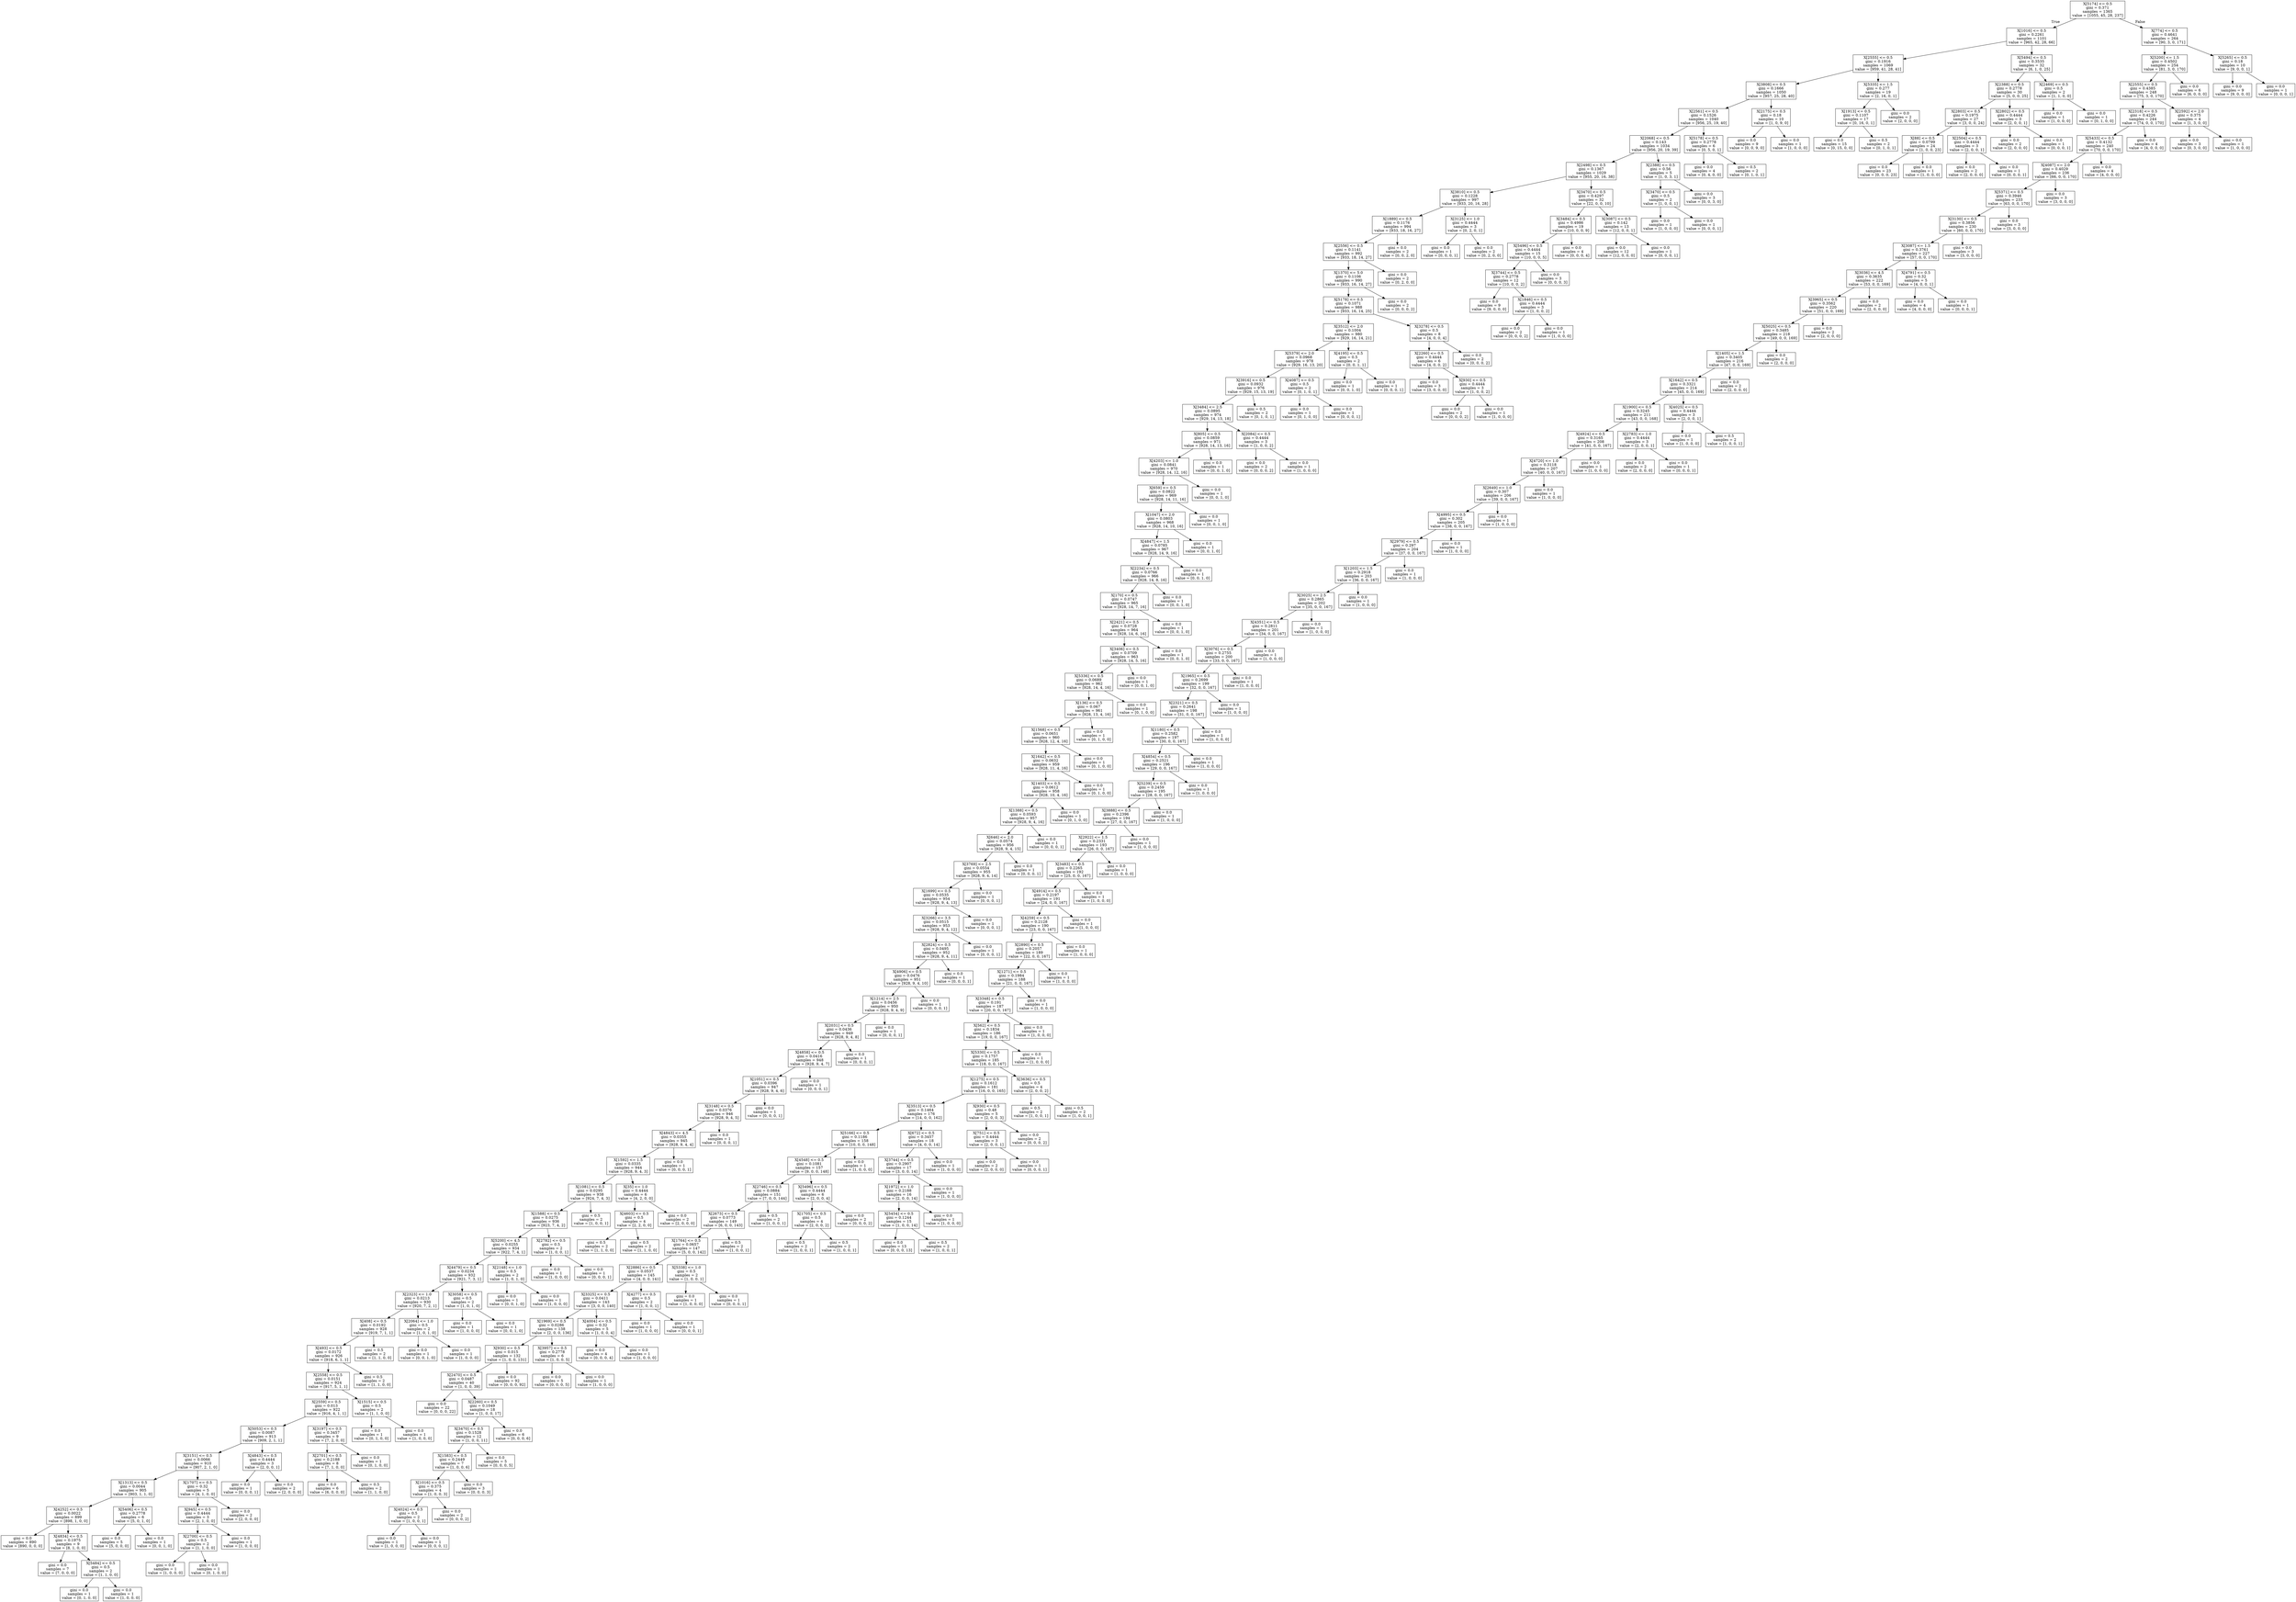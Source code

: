 digraph Tree {
node [shape=box] ;
0 [label="X[5174] <= 0.5\ngini = 0.371\nsamples = 1365\nvalue = [1055, 45, 28, 237]"] ;
1 [label="X[1016] <= 0.5\ngini = 0.2261\nsamples = 1101\nvalue = [965, 42, 28, 66]"] ;
0 -> 1 [labeldistance=2.5, labelangle=45, headlabel="True"] ;
2 [label="X[2555] <= 0.5\ngini = 0.1916\nsamples = 1069\nvalue = [959, 41, 28, 41]"] ;
1 -> 2 ;
3 [label="X[3808] <= 0.5\ngini = 0.1666\nsamples = 1050\nvalue = [957, 25, 28, 40]"] ;
2 -> 3 ;
4 [label="X[2561] <= 0.5\ngini = 0.1526\nsamples = 1040\nvalue = [956, 25, 19, 40]"] ;
3 -> 4 ;
5 [label="X[2068] <= 0.5\ngini = 0.143\nsamples = 1034\nvalue = [956, 20, 19, 39]"] ;
4 -> 5 ;
6 [label="X[2498] <= 0.5\ngini = 0.1367\nsamples = 1029\nvalue = [955, 20, 16, 38]"] ;
5 -> 6 ;
7 [label="X[3810] <= 0.5\ngini = 0.1228\nsamples = 997\nvalue = [933, 20, 16, 28]"] ;
6 -> 7 ;
8 [label="X[1889] <= 0.5\ngini = 0.1176\nsamples = 994\nvalue = [933, 18, 16, 27]"] ;
7 -> 8 ;
9 [label="X[2556] <= 0.5\ngini = 0.1141\nsamples = 992\nvalue = [933, 18, 14, 27]"] ;
8 -> 9 ;
10 [label="X[1370] <= 5.0\ngini = 0.1106\nsamples = 990\nvalue = [933, 16, 14, 27]"] ;
9 -> 10 ;
11 [label="X[5178] <= 0.5\ngini = 0.1071\nsamples = 988\nvalue = [933, 16, 14, 25]"] ;
10 -> 11 ;
12 [label="X[3512] <= 2.0\ngini = 0.1004\nsamples = 980\nvalue = [929, 16, 14, 21]"] ;
11 -> 12 ;
13 [label="X[5379] <= 2.0\ngini = 0.0968\nsamples = 978\nvalue = [929, 16, 13, 20]"] ;
12 -> 13 ;
14 [label="X[3916] <= 0.5\ngini = 0.0932\nsamples = 976\nvalue = [929, 15, 13, 19]"] ;
13 -> 14 ;
15 [label="X[3484] <= 2.5\ngini = 0.0895\nsamples = 974\nvalue = [929, 14, 13, 18]"] ;
14 -> 15 ;
16 [label="X[805] <= 0.5\ngini = 0.0859\nsamples = 971\nvalue = [928, 14, 13, 16]"] ;
15 -> 16 ;
17 [label="X[4203] <= 1.0\ngini = 0.0841\nsamples = 970\nvalue = [928, 14, 12, 16]"] ;
16 -> 17 ;
18 [label="X[659] <= 0.5\ngini = 0.0822\nsamples = 969\nvalue = [928, 14, 11, 16]"] ;
17 -> 18 ;
19 [label="X[1047] <= 2.0\ngini = 0.0803\nsamples = 968\nvalue = [928, 14, 10, 16]"] ;
18 -> 19 ;
20 [label="X[4847] <= 1.5\ngini = 0.0785\nsamples = 967\nvalue = [928, 14, 9, 16]"] ;
19 -> 20 ;
21 [label="X[2234] <= 0.5\ngini = 0.0766\nsamples = 966\nvalue = [928, 14, 8, 16]"] ;
20 -> 21 ;
22 [label="X[170] <= 0.5\ngini = 0.0747\nsamples = 965\nvalue = [928, 14, 7, 16]"] ;
21 -> 22 ;
23 [label="X[2421] <= 0.5\ngini = 0.0728\nsamples = 964\nvalue = [928, 14, 6, 16]"] ;
22 -> 23 ;
24 [label="X[3406] <= 0.5\ngini = 0.0709\nsamples = 963\nvalue = [928, 14, 5, 16]"] ;
23 -> 24 ;
25 [label="X[5336] <= 0.5\ngini = 0.0689\nsamples = 962\nvalue = [928, 14, 4, 16]"] ;
24 -> 25 ;
26 [label="X[136] <= 0.5\ngini = 0.067\nsamples = 961\nvalue = [928, 13, 4, 16]"] ;
25 -> 26 ;
27 [label="X[1568] <= 0.5\ngini = 0.0651\nsamples = 960\nvalue = [928, 12, 4, 16]"] ;
26 -> 27 ;
28 [label="X[1642] <= 0.5\ngini = 0.0632\nsamples = 959\nvalue = [928, 11, 4, 16]"] ;
27 -> 28 ;
29 [label="X[1403] <= 0.5\ngini = 0.0612\nsamples = 958\nvalue = [928, 10, 4, 16]"] ;
28 -> 29 ;
30 [label="X[1388] <= 0.5\ngini = 0.0593\nsamples = 957\nvalue = [928, 9, 4, 16]"] ;
29 -> 30 ;
31 [label="X[646] <= 2.0\ngini = 0.0574\nsamples = 956\nvalue = [928, 9, 4, 15]"] ;
30 -> 31 ;
32 [label="X[3769] <= 2.5\ngini = 0.0554\nsamples = 955\nvalue = [928, 9, 4, 14]"] ;
31 -> 32 ;
33 [label="X[1699] <= 0.5\ngini = 0.0535\nsamples = 954\nvalue = [928, 9, 4, 13]"] ;
32 -> 33 ;
34 [label="X[3266] <= 3.5\ngini = 0.0515\nsamples = 953\nvalue = [928, 9, 4, 12]"] ;
33 -> 34 ;
35 [label="X[2824] <= 0.5\ngini = 0.0495\nsamples = 952\nvalue = [928, 9, 4, 11]"] ;
34 -> 35 ;
36 [label="X[4906] <= 0.5\ngini = 0.0476\nsamples = 951\nvalue = [928, 9, 4, 10]"] ;
35 -> 36 ;
37 [label="X[1214] <= 2.5\ngini = 0.0456\nsamples = 950\nvalue = [928, 9, 4, 9]"] ;
36 -> 37 ;
38 [label="X[2031] <= 0.5\ngini = 0.0436\nsamples = 949\nvalue = [928, 9, 4, 8]"] ;
37 -> 38 ;
39 [label="X[4858] <= 0.5\ngini = 0.0416\nsamples = 948\nvalue = [928, 9, 4, 7]"] ;
38 -> 39 ;
40 [label="X[1051] <= 0.5\ngini = 0.0396\nsamples = 947\nvalue = [928, 9, 4, 6]"] ;
39 -> 40 ;
41 [label="X[3148] <= 0.5\ngini = 0.0376\nsamples = 946\nvalue = [928, 9, 4, 5]"] ;
40 -> 41 ;
42 [label="X[4843] <= 4.5\ngini = 0.0355\nsamples = 945\nvalue = [928, 9, 4, 4]"] ;
41 -> 42 ;
43 [label="X[1592] <= 1.5\ngini = 0.0335\nsamples = 944\nvalue = [928, 9, 4, 3]"] ;
42 -> 43 ;
44 [label="X[1081] <= 0.5\ngini = 0.0295\nsamples = 938\nvalue = [924, 7, 4, 3]"] ;
43 -> 44 ;
45 [label="X[1588] <= 0.5\ngini = 0.0275\nsamples = 936\nvalue = [923, 7, 4, 2]"] ;
44 -> 45 ;
46 [label="X[5200] <= 4.5\ngini = 0.0255\nsamples = 934\nvalue = [922, 7, 4, 1]"] ;
45 -> 46 ;
47 [label="X[4479] <= 0.5\ngini = 0.0234\nsamples = 932\nvalue = [921, 7, 3, 1]"] ;
46 -> 47 ;
48 [label="X[2323] <= 1.0\ngini = 0.0213\nsamples = 930\nvalue = [920, 7, 2, 1]"] ;
47 -> 48 ;
49 [label="X[408] <= 0.5\ngini = 0.0192\nsamples = 928\nvalue = [919, 7, 1, 1]"] ;
48 -> 49 ;
50 [label="X[493] <= 0.5\ngini = 0.0172\nsamples = 926\nvalue = [918, 6, 1, 1]"] ;
49 -> 50 ;
51 [label="X[2558] <= 0.5\ngini = 0.0151\nsamples = 924\nvalue = [917, 5, 1, 1]"] ;
50 -> 51 ;
52 [label="X[2559] <= 0.5\ngini = 0.013\nsamples = 922\nvalue = [916, 4, 1, 1]"] ;
51 -> 52 ;
53 [label="X[5053] <= 0.5\ngini = 0.0087\nsamples = 913\nvalue = [909, 2, 1, 1]"] ;
52 -> 53 ;
54 [label="X[3151] <= 0.5\ngini = 0.0066\nsamples = 910\nvalue = [907, 2, 1, 0]"] ;
53 -> 54 ;
55 [label="X[1313] <= 0.5\ngini = 0.0044\nsamples = 905\nvalue = [903, 1, 1, 0]"] ;
54 -> 55 ;
56 [label="X[4252] <= 0.5\ngini = 0.0022\nsamples = 899\nvalue = [898, 1, 0, 0]"] ;
55 -> 56 ;
57 [label="gini = 0.0\nsamples = 890\nvalue = [890, 0, 0, 0]"] ;
56 -> 57 ;
58 [label="X[4834] <= 0.5\ngini = 0.1975\nsamples = 9\nvalue = [8, 1, 0, 0]"] ;
56 -> 58 ;
59 [label="gini = 0.0\nsamples = 7\nvalue = [7, 0, 0, 0]"] ;
58 -> 59 ;
60 [label="X[5484] <= 0.5\ngini = 0.5\nsamples = 2\nvalue = [1, 1, 0, 0]"] ;
58 -> 60 ;
61 [label="gini = 0.0\nsamples = 1\nvalue = [0, 1, 0, 0]"] ;
60 -> 61 ;
62 [label="gini = 0.0\nsamples = 1\nvalue = [1, 0, 0, 0]"] ;
60 -> 62 ;
63 [label="X[5406] <= 0.5\ngini = 0.2778\nsamples = 6\nvalue = [5, 0, 1, 0]"] ;
55 -> 63 ;
64 [label="gini = 0.0\nsamples = 5\nvalue = [5, 0, 0, 0]"] ;
63 -> 64 ;
65 [label="gini = 0.0\nsamples = 1\nvalue = [0, 0, 1, 0]"] ;
63 -> 65 ;
66 [label="X[1707] <= 0.5\ngini = 0.32\nsamples = 5\nvalue = [4, 1, 0, 0]"] ;
54 -> 66 ;
67 [label="X[945] <= 0.5\ngini = 0.4444\nsamples = 3\nvalue = [2, 1, 0, 0]"] ;
66 -> 67 ;
68 [label="X[2700] <= 0.5\ngini = 0.5\nsamples = 2\nvalue = [1, 1, 0, 0]"] ;
67 -> 68 ;
69 [label="gini = 0.0\nsamples = 1\nvalue = [1, 0, 0, 0]"] ;
68 -> 69 ;
70 [label="gini = 0.0\nsamples = 1\nvalue = [0, 1, 0, 0]"] ;
68 -> 70 ;
71 [label="gini = 0.0\nsamples = 1\nvalue = [1, 0, 0, 0]"] ;
67 -> 71 ;
72 [label="gini = 0.0\nsamples = 2\nvalue = [2, 0, 0, 0]"] ;
66 -> 72 ;
73 [label="X[4843] <= 0.5\ngini = 0.4444\nsamples = 3\nvalue = [2, 0, 0, 1]"] ;
53 -> 73 ;
74 [label="gini = 0.0\nsamples = 1\nvalue = [0, 0, 0, 1]"] ;
73 -> 74 ;
75 [label="gini = 0.0\nsamples = 2\nvalue = [2, 0, 0, 0]"] ;
73 -> 75 ;
76 [label="X[3197] <= 0.5\ngini = 0.3457\nsamples = 9\nvalue = [7, 2, 0, 0]"] ;
52 -> 76 ;
77 [label="X[2701] <= 0.5\ngini = 0.2188\nsamples = 8\nvalue = [7, 1, 0, 0]"] ;
76 -> 77 ;
78 [label="gini = 0.0\nsamples = 6\nvalue = [6, 0, 0, 0]"] ;
77 -> 78 ;
79 [label="gini = 0.5\nsamples = 2\nvalue = [1, 1, 0, 0]"] ;
77 -> 79 ;
80 [label="gini = 0.0\nsamples = 1\nvalue = [0, 1, 0, 0]"] ;
76 -> 80 ;
81 [label="X[1515] <= 0.5\ngini = 0.5\nsamples = 2\nvalue = [1, 1, 0, 0]"] ;
51 -> 81 ;
82 [label="gini = 0.0\nsamples = 1\nvalue = [0, 1, 0, 0]"] ;
81 -> 82 ;
83 [label="gini = 0.0\nsamples = 1\nvalue = [1, 0, 0, 0]"] ;
81 -> 83 ;
84 [label="gini = 0.5\nsamples = 2\nvalue = [1, 1, 0, 0]"] ;
50 -> 84 ;
85 [label="gini = 0.5\nsamples = 2\nvalue = [1, 1, 0, 0]"] ;
49 -> 85 ;
86 [label="X[2064] <= 1.0\ngini = 0.5\nsamples = 2\nvalue = [1, 0, 1, 0]"] ;
48 -> 86 ;
87 [label="gini = 0.0\nsamples = 1\nvalue = [0, 0, 1, 0]"] ;
86 -> 87 ;
88 [label="gini = 0.0\nsamples = 1\nvalue = [1, 0, 0, 0]"] ;
86 -> 88 ;
89 [label="X[3058] <= 0.5\ngini = 0.5\nsamples = 2\nvalue = [1, 0, 1, 0]"] ;
47 -> 89 ;
90 [label="gini = 0.0\nsamples = 1\nvalue = [1, 0, 0, 0]"] ;
89 -> 90 ;
91 [label="gini = 0.0\nsamples = 1\nvalue = [0, 0, 1, 0]"] ;
89 -> 91 ;
92 [label="X[2148] <= 1.0\ngini = 0.5\nsamples = 2\nvalue = [1, 0, 1, 0]"] ;
46 -> 92 ;
93 [label="gini = 0.0\nsamples = 1\nvalue = [0, 0, 1, 0]"] ;
92 -> 93 ;
94 [label="gini = 0.0\nsamples = 1\nvalue = [1, 0, 0, 0]"] ;
92 -> 94 ;
95 [label="X[2782] <= 0.5\ngini = 0.5\nsamples = 2\nvalue = [1, 0, 0, 1]"] ;
45 -> 95 ;
96 [label="gini = 0.0\nsamples = 1\nvalue = [1, 0, 0, 0]"] ;
95 -> 96 ;
97 [label="gini = 0.0\nsamples = 1\nvalue = [0, 0, 0, 1]"] ;
95 -> 97 ;
98 [label="gini = 0.5\nsamples = 2\nvalue = [1, 0, 0, 1]"] ;
44 -> 98 ;
99 [label="X[35] <= 1.0\ngini = 0.4444\nsamples = 6\nvalue = [4, 2, 0, 0]"] ;
43 -> 99 ;
100 [label="X[4603] <= 0.5\ngini = 0.5\nsamples = 4\nvalue = [2, 2, 0, 0]"] ;
99 -> 100 ;
101 [label="gini = 0.5\nsamples = 2\nvalue = [1, 1, 0, 0]"] ;
100 -> 101 ;
102 [label="gini = 0.5\nsamples = 2\nvalue = [1, 1, 0, 0]"] ;
100 -> 102 ;
103 [label="gini = 0.0\nsamples = 2\nvalue = [2, 0, 0, 0]"] ;
99 -> 103 ;
104 [label="gini = 0.0\nsamples = 1\nvalue = [0, 0, 0, 1]"] ;
42 -> 104 ;
105 [label="gini = 0.0\nsamples = 1\nvalue = [0, 0, 0, 1]"] ;
41 -> 105 ;
106 [label="gini = 0.0\nsamples = 1\nvalue = [0, 0, 0, 1]"] ;
40 -> 106 ;
107 [label="gini = 0.0\nsamples = 1\nvalue = [0, 0, 0, 1]"] ;
39 -> 107 ;
108 [label="gini = 0.0\nsamples = 1\nvalue = [0, 0, 0, 1]"] ;
38 -> 108 ;
109 [label="gini = 0.0\nsamples = 1\nvalue = [0, 0, 0, 1]"] ;
37 -> 109 ;
110 [label="gini = 0.0\nsamples = 1\nvalue = [0, 0, 0, 1]"] ;
36 -> 110 ;
111 [label="gini = 0.0\nsamples = 1\nvalue = [0, 0, 0, 1]"] ;
35 -> 111 ;
112 [label="gini = 0.0\nsamples = 1\nvalue = [0, 0, 0, 1]"] ;
34 -> 112 ;
113 [label="gini = 0.0\nsamples = 1\nvalue = [0, 0, 0, 1]"] ;
33 -> 113 ;
114 [label="gini = 0.0\nsamples = 1\nvalue = [0, 0, 0, 1]"] ;
32 -> 114 ;
115 [label="gini = 0.0\nsamples = 1\nvalue = [0, 0, 0, 1]"] ;
31 -> 115 ;
116 [label="gini = 0.0\nsamples = 1\nvalue = [0, 0, 0, 1]"] ;
30 -> 116 ;
117 [label="gini = 0.0\nsamples = 1\nvalue = [0, 1, 0, 0]"] ;
29 -> 117 ;
118 [label="gini = 0.0\nsamples = 1\nvalue = [0, 1, 0, 0]"] ;
28 -> 118 ;
119 [label="gini = 0.0\nsamples = 1\nvalue = [0, 1, 0, 0]"] ;
27 -> 119 ;
120 [label="gini = 0.0\nsamples = 1\nvalue = [0, 1, 0, 0]"] ;
26 -> 120 ;
121 [label="gini = 0.0\nsamples = 1\nvalue = [0, 1, 0, 0]"] ;
25 -> 121 ;
122 [label="gini = 0.0\nsamples = 1\nvalue = [0, 0, 1, 0]"] ;
24 -> 122 ;
123 [label="gini = 0.0\nsamples = 1\nvalue = [0, 0, 1, 0]"] ;
23 -> 123 ;
124 [label="gini = 0.0\nsamples = 1\nvalue = [0, 0, 1, 0]"] ;
22 -> 124 ;
125 [label="gini = 0.0\nsamples = 1\nvalue = [0, 0, 1, 0]"] ;
21 -> 125 ;
126 [label="gini = 0.0\nsamples = 1\nvalue = [0, 0, 1, 0]"] ;
20 -> 126 ;
127 [label="gini = 0.0\nsamples = 1\nvalue = [0, 0, 1, 0]"] ;
19 -> 127 ;
128 [label="gini = 0.0\nsamples = 1\nvalue = [0, 0, 1, 0]"] ;
18 -> 128 ;
129 [label="gini = 0.0\nsamples = 1\nvalue = [0, 0, 1, 0]"] ;
17 -> 129 ;
130 [label="gini = 0.0\nsamples = 1\nvalue = [0, 0, 1, 0]"] ;
16 -> 130 ;
131 [label="X[2084] <= 0.5\ngini = 0.4444\nsamples = 3\nvalue = [1, 0, 0, 2]"] ;
15 -> 131 ;
132 [label="gini = 0.0\nsamples = 2\nvalue = [0, 0, 0, 2]"] ;
131 -> 132 ;
133 [label="gini = 0.0\nsamples = 1\nvalue = [1, 0, 0, 0]"] ;
131 -> 133 ;
134 [label="gini = 0.5\nsamples = 2\nvalue = [0, 1, 0, 1]"] ;
14 -> 134 ;
135 [label="X[4087] <= 0.5\ngini = 0.5\nsamples = 2\nvalue = [0, 1, 0, 1]"] ;
13 -> 135 ;
136 [label="gini = 0.0\nsamples = 1\nvalue = [0, 1, 0, 0]"] ;
135 -> 136 ;
137 [label="gini = 0.0\nsamples = 1\nvalue = [0, 0, 0, 1]"] ;
135 -> 137 ;
138 [label="X[4195] <= 0.5\ngini = 0.5\nsamples = 2\nvalue = [0, 0, 1, 1]"] ;
12 -> 138 ;
139 [label="gini = 0.0\nsamples = 1\nvalue = [0, 0, 1, 0]"] ;
138 -> 139 ;
140 [label="gini = 0.0\nsamples = 1\nvalue = [0, 0, 0, 1]"] ;
138 -> 140 ;
141 [label="X[3278] <= 0.5\ngini = 0.5\nsamples = 8\nvalue = [4, 0, 0, 4]"] ;
11 -> 141 ;
142 [label="X[2260] <= 0.5\ngini = 0.4444\nsamples = 6\nvalue = [4, 0, 0, 2]"] ;
141 -> 142 ;
143 [label="gini = 0.0\nsamples = 3\nvalue = [3, 0, 0, 0]"] ;
142 -> 143 ;
144 [label="X[930] <= 0.5\ngini = 0.4444\nsamples = 3\nvalue = [1, 0, 0, 2]"] ;
142 -> 144 ;
145 [label="gini = 0.0\nsamples = 2\nvalue = [0, 0, 0, 2]"] ;
144 -> 145 ;
146 [label="gini = 0.0\nsamples = 1\nvalue = [1, 0, 0, 0]"] ;
144 -> 146 ;
147 [label="gini = 0.0\nsamples = 2\nvalue = [0, 0, 0, 2]"] ;
141 -> 147 ;
148 [label="gini = 0.0\nsamples = 2\nvalue = [0, 0, 0, 2]"] ;
10 -> 148 ;
149 [label="gini = 0.0\nsamples = 2\nvalue = [0, 2, 0, 0]"] ;
9 -> 149 ;
150 [label="gini = 0.0\nsamples = 2\nvalue = [0, 0, 2, 0]"] ;
8 -> 150 ;
151 [label="X[3125] <= 1.0\ngini = 0.4444\nsamples = 3\nvalue = [0, 2, 0, 1]"] ;
7 -> 151 ;
152 [label="gini = 0.0\nsamples = 1\nvalue = [0, 0, 0, 1]"] ;
151 -> 152 ;
153 [label="gini = 0.0\nsamples = 2\nvalue = [0, 2, 0, 0]"] ;
151 -> 153 ;
154 [label="X[3470] <= 0.5\ngini = 0.4297\nsamples = 32\nvalue = [22, 0, 0, 10]"] ;
6 -> 154 ;
155 [label="X[3484] <= 0.5\ngini = 0.4986\nsamples = 19\nvalue = [10, 0, 0, 9]"] ;
154 -> 155 ;
156 [label="X[5496] <= 0.5\ngini = 0.4444\nsamples = 15\nvalue = [10, 0, 0, 5]"] ;
155 -> 156 ;
157 [label="X[3744] <= 0.5\ngini = 0.2778\nsamples = 12\nvalue = [10, 0, 0, 2]"] ;
156 -> 157 ;
158 [label="gini = 0.0\nsamples = 9\nvalue = [9, 0, 0, 0]"] ;
157 -> 158 ;
159 [label="X[1846] <= 0.5\ngini = 0.4444\nsamples = 3\nvalue = [1, 0, 0, 2]"] ;
157 -> 159 ;
160 [label="gini = 0.0\nsamples = 2\nvalue = [0, 0, 0, 2]"] ;
159 -> 160 ;
161 [label="gini = 0.0\nsamples = 1\nvalue = [1, 0, 0, 0]"] ;
159 -> 161 ;
162 [label="gini = 0.0\nsamples = 3\nvalue = [0, 0, 0, 3]"] ;
156 -> 162 ;
163 [label="gini = 0.0\nsamples = 4\nvalue = [0, 0, 0, 4]"] ;
155 -> 163 ;
164 [label="X[3087] <= 0.5\ngini = 0.142\nsamples = 13\nvalue = [12, 0, 0, 1]"] ;
154 -> 164 ;
165 [label="gini = 0.0\nsamples = 12\nvalue = [12, 0, 0, 0]"] ;
164 -> 165 ;
166 [label="gini = 0.0\nsamples = 1\nvalue = [0, 0, 0, 1]"] ;
164 -> 166 ;
167 [label="X[2388] <= 0.5\ngini = 0.56\nsamples = 5\nvalue = [1, 0, 3, 1]"] ;
5 -> 167 ;
168 [label="X[3470] <= 0.5\ngini = 0.5\nsamples = 2\nvalue = [1, 0, 0, 1]"] ;
167 -> 168 ;
169 [label="gini = 0.0\nsamples = 1\nvalue = [1, 0, 0, 0]"] ;
168 -> 169 ;
170 [label="gini = 0.0\nsamples = 1\nvalue = [0, 0, 0, 1]"] ;
168 -> 170 ;
171 [label="gini = 0.0\nsamples = 3\nvalue = [0, 0, 3, 0]"] ;
167 -> 171 ;
172 [label="X[5178] <= 0.5\ngini = 0.2778\nsamples = 6\nvalue = [0, 5, 0, 1]"] ;
4 -> 172 ;
173 [label="gini = 0.0\nsamples = 4\nvalue = [0, 4, 0, 0]"] ;
172 -> 173 ;
174 [label="gini = 0.5\nsamples = 2\nvalue = [0, 1, 0, 1]"] ;
172 -> 174 ;
175 [label="X[2175] <= 0.5\ngini = 0.18\nsamples = 10\nvalue = [1, 0, 9, 0]"] ;
3 -> 175 ;
176 [label="gini = 0.0\nsamples = 9\nvalue = [0, 0, 9, 0]"] ;
175 -> 176 ;
177 [label="gini = 0.0\nsamples = 1\nvalue = [1, 0, 0, 0]"] ;
175 -> 177 ;
178 [label="X[5335] <= 1.5\ngini = 0.277\nsamples = 19\nvalue = [2, 16, 0, 1]"] ;
2 -> 178 ;
179 [label="X[1913] <= 0.5\ngini = 0.1107\nsamples = 17\nvalue = [0, 16, 0, 1]"] ;
178 -> 179 ;
180 [label="gini = 0.0\nsamples = 15\nvalue = [0, 15, 0, 0]"] ;
179 -> 180 ;
181 [label="gini = 0.5\nsamples = 2\nvalue = [0, 1, 0, 1]"] ;
179 -> 181 ;
182 [label="gini = 0.0\nsamples = 2\nvalue = [2, 0, 0, 0]"] ;
178 -> 182 ;
183 [label="X[5494] <= 0.5\ngini = 0.3535\nsamples = 32\nvalue = [6, 1, 0, 25]"] ;
1 -> 183 ;
184 [label="X[2388] <= 0.5\ngini = 0.2778\nsamples = 30\nvalue = [5, 0, 0, 25]"] ;
183 -> 184 ;
185 [label="X[2803] <= 0.5\ngini = 0.1975\nsamples = 27\nvalue = [3, 0, 0, 24]"] ;
184 -> 185 ;
186 [label="X[88] <= 0.5\ngini = 0.0799\nsamples = 24\nvalue = [1, 0, 0, 23]"] ;
185 -> 186 ;
187 [label="gini = 0.0\nsamples = 23\nvalue = [0, 0, 0, 23]"] ;
186 -> 187 ;
188 [label="gini = 0.0\nsamples = 1\nvalue = [1, 0, 0, 0]"] ;
186 -> 188 ;
189 [label="X[2504] <= 0.5\ngini = 0.4444\nsamples = 3\nvalue = [2, 0, 0, 1]"] ;
185 -> 189 ;
190 [label="gini = 0.0\nsamples = 2\nvalue = [2, 0, 0, 0]"] ;
189 -> 190 ;
191 [label="gini = 0.0\nsamples = 1\nvalue = [0, 0, 0, 1]"] ;
189 -> 191 ;
192 [label="X[2802] <= 0.5\ngini = 0.4444\nsamples = 3\nvalue = [2, 0, 0, 1]"] ;
184 -> 192 ;
193 [label="gini = 0.0\nsamples = 2\nvalue = [2, 0, 0, 0]"] ;
192 -> 193 ;
194 [label="gini = 0.0\nsamples = 1\nvalue = [0, 0, 0, 1]"] ;
192 -> 194 ;
195 [label="X[2469] <= 0.5\ngini = 0.5\nsamples = 2\nvalue = [1, 1, 0, 0]"] ;
183 -> 195 ;
196 [label="gini = 0.0\nsamples = 1\nvalue = [1, 0, 0, 0]"] ;
195 -> 196 ;
197 [label="gini = 0.0\nsamples = 1\nvalue = [0, 1, 0, 0]"] ;
195 -> 197 ;
198 [label="X[774] <= 0.5\ngini = 0.4641\nsamples = 264\nvalue = [90, 3, 0, 171]"] ;
0 -> 198 [labeldistance=2.5, labelangle=-45, headlabel="False"] ;
199 [label="X[5200] <= 1.5\ngini = 0.4502\nsamples = 254\nvalue = [81, 3, 0, 170]"] ;
198 -> 199 ;
200 [label="X[2555] <= 0.5\ngini = 0.4385\nsamples = 248\nvalue = [75, 3, 0, 170]"] ;
199 -> 200 ;
201 [label="X[2318] <= 0.5\ngini = 0.4226\nsamples = 244\nvalue = [74, 0, 0, 170]"] ;
200 -> 201 ;
202 [label="X[5433] <= 0.5\ngini = 0.4132\nsamples = 240\nvalue = [70, 0, 0, 170]"] ;
201 -> 202 ;
203 [label="X[4087] <= 2.0\ngini = 0.4029\nsamples = 236\nvalue = [66, 0, 0, 170]"] ;
202 -> 203 ;
204 [label="X[5371] <= 0.5\ngini = 0.3946\nsamples = 233\nvalue = [63, 0, 0, 170]"] ;
203 -> 204 ;
205 [label="X[3130] <= 0.5\ngini = 0.3856\nsamples = 230\nvalue = [60, 0, 0, 170]"] ;
204 -> 205 ;
206 [label="X[3087] <= 1.5\ngini = 0.3761\nsamples = 227\nvalue = [57, 0, 0, 170]"] ;
205 -> 206 ;
207 [label="X[3036] <= 4.5\ngini = 0.3635\nsamples = 222\nvalue = [53, 0, 0, 169]"] ;
206 -> 207 ;
208 [label="X[3965] <= 0.5\ngini = 0.3562\nsamples = 220\nvalue = [51, 0, 0, 169]"] ;
207 -> 208 ;
209 [label="X[5025] <= 0.5\ngini = 0.3485\nsamples = 218\nvalue = [49, 0, 0, 169]"] ;
208 -> 209 ;
210 [label="X[1405] <= 1.5\ngini = 0.3405\nsamples = 216\nvalue = [47, 0, 0, 169]"] ;
209 -> 210 ;
211 [label="X[1642] <= 0.5\ngini = 0.3321\nsamples = 214\nvalue = [45, 0, 0, 169]"] ;
210 -> 211 ;
212 [label="X[1900] <= 0.5\ngini = 0.3245\nsamples = 211\nvalue = [43, 0, 0, 168]"] ;
211 -> 212 ;
213 [label="X[4924] <= 0.5\ngini = 0.3165\nsamples = 208\nvalue = [41, 0, 0, 167]"] ;
212 -> 213 ;
214 [label="X[4720] <= 1.0\ngini = 0.3118\nsamples = 207\nvalue = [40, 0, 0, 167]"] ;
213 -> 214 ;
215 [label="X[2649] <= 1.0\ngini = 0.307\nsamples = 206\nvalue = [39, 0, 0, 167]"] ;
214 -> 215 ;
216 [label="X[4995] <= 0.5\ngini = 0.302\nsamples = 205\nvalue = [38, 0, 0, 167]"] ;
215 -> 216 ;
217 [label="X[2979] <= 0.5\ngini = 0.297\nsamples = 204\nvalue = [37, 0, 0, 167]"] ;
216 -> 217 ;
218 [label="X[1203] <= 1.5\ngini = 0.2918\nsamples = 203\nvalue = [36, 0, 0, 167]"] ;
217 -> 218 ;
219 [label="X[3025] <= 2.5\ngini = 0.2865\nsamples = 202\nvalue = [35, 0, 0, 167]"] ;
218 -> 219 ;
220 [label="X[4351] <= 0.5\ngini = 0.2811\nsamples = 201\nvalue = [34, 0, 0, 167]"] ;
219 -> 220 ;
221 [label="X[3076] <= 0.5\ngini = 0.2755\nsamples = 200\nvalue = [33, 0, 0, 167]"] ;
220 -> 221 ;
222 [label="X[1965] <= 0.5\ngini = 0.2699\nsamples = 199\nvalue = [32, 0, 0, 167]"] ;
221 -> 222 ;
223 [label="X[2321] <= 0.5\ngini = 0.2641\nsamples = 198\nvalue = [31, 0, 0, 167]"] ;
222 -> 223 ;
224 [label="X[1180] <= 0.5\ngini = 0.2582\nsamples = 197\nvalue = [30, 0, 0, 167]"] ;
223 -> 224 ;
225 [label="X[4854] <= 0.5\ngini = 0.2521\nsamples = 196\nvalue = [29, 0, 0, 167]"] ;
224 -> 225 ;
226 [label="X[5239] <= 0.5\ngini = 0.2459\nsamples = 195\nvalue = [28, 0, 0, 167]"] ;
225 -> 226 ;
227 [label="X[3888] <= 0.5\ngini = 0.2396\nsamples = 194\nvalue = [27, 0, 0, 167]"] ;
226 -> 227 ;
228 [label="X[2922] <= 1.5\ngini = 0.2331\nsamples = 193\nvalue = [26, 0, 0, 167]"] ;
227 -> 228 ;
229 [label="X[3483] <= 0.5\ngini = 0.2265\nsamples = 192\nvalue = [25, 0, 0, 167]"] ;
228 -> 229 ;
230 [label="X[4914] <= 0.5\ngini = 0.2197\nsamples = 191\nvalue = [24, 0, 0, 167]"] ;
229 -> 230 ;
231 [label="X[4259] <= 0.5\ngini = 0.2128\nsamples = 190\nvalue = [23, 0, 0, 167]"] ;
230 -> 231 ;
232 [label="X[2890] <= 0.5\ngini = 0.2057\nsamples = 189\nvalue = [22, 0, 0, 167]"] ;
231 -> 232 ;
233 [label="X[1271] <= 0.5\ngini = 0.1984\nsamples = 188\nvalue = [21, 0, 0, 167]"] ;
232 -> 233 ;
234 [label="X[3348] <= 0.5\ngini = 0.191\nsamples = 187\nvalue = [20, 0, 0, 167]"] ;
233 -> 234 ;
235 [label="X[562] <= 0.5\ngini = 0.1834\nsamples = 186\nvalue = [19, 0, 0, 167]"] ;
234 -> 235 ;
236 [label="X[5330] <= 0.5\ngini = 0.1757\nsamples = 185\nvalue = [18, 0, 0, 167]"] ;
235 -> 236 ;
237 [label="X[1275] <= 0.5\ngini = 0.1612\nsamples = 181\nvalue = [16, 0, 0, 165]"] ;
236 -> 237 ;
238 [label="X[3513] <= 0.5\ngini = 0.1464\nsamples = 176\nvalue = [14, 0, 0, 162]"] ;
237 -> 238 ;
239 [label="X[5166] <= 0.5\ngini = 0.1186\nsamples = 158\nvalue = [10, 0, 0, 148]"] ;
238 -> 239 ;
240 [label="X[4548] <= 0.5\ngini = 0.1081\nsamples = 157\nvalue = [9, 0, 0, 148]"] ;
239 -> 240 ;
241 [label="X[2746] <= 0.5\ngini = 0.0884\nsamples = 151\nvalue = [7, 0, 0, 144]"] ;
240 -> 241 ;
242 [label="X[2673] <= 0.5\ngini = 0.0773\nsamples = 149\nvalue = [6, 0, 0, 143]"] ;
241 -> 242 ;
243 [label="X[1764] <= 0.5\ngini = 0.0657\nsamples = 147\nvalue = [5, 0, 0, 142]"] ;
242 -> 243 ;
244 [label="X[2886] <= 0.5\ngini = 0.0537\nsamples = 145\nvalue = [4, 0, 0, 141]"] ;
243 -> 244 ;
245 [label="X[3325] <= 0.5\ngini = 0.0411\nsamples = 143\nvalue = [3, 0, 0, 140]"] ;
244 -> 245 ;
246 [label="X[1969] <= 0.5\ngini = 0.0286\nsamples = 138\nvalue = [2, 0, 0, 136]"] ;
245 -> 246 ;
247 [label="X[930] <= 0.5\ngini = 0.015\nsamples = 132\nvalue = [1, 0, 0, 131]"] ;
246 -> 247 ;
248 [label="X[2470] <= 0.5\ngini = 0.0487\nsamples = 40\nvalue = [1, 0, 0, 39]"] ;
247 -> 248 ;
249 [label="gini = 0.0\nsamples = 22\nvalue = [0, 0, 0, 22]"] ;
248 -> 249 ;
250 [label="X[2260] <= 0.5\ngini = 0.1049\nsamples = 18\nvalue = [1, 0, 0, 17]"] ;
248 -> 250 ;
251 [label="X[3470] <= 0.5\ngini = 0.1528\nsamples = 12\nvalue = [1, 0, 0, 11]"] ;
250 -> 251 ;
252 [label="X[1583] <= 0.5\ngini = 0.2449\nsamples = 7\nvalue = [1, 0, 0, 6]"] ;
251 -> 252 ;
253 [label="X[1016] <= 0.5\ngini = 0.375\nsamples = 4\nvalue = [1, 0, 0, 3]"] ;
252 -> 253 ;
254 [label="X[4024] <= 0.5\ngini = 0.5\nsamples = 2\nvalue = [1, 0, 0, 1]"] ;
253 -> 254 ;
255 [label="gini = 0.0\nsamples = 1\nvalue = [1, 0, 0, 0]"] ;
254 -> 255 ;
256 [label="gini = 0.0\nsamples = 1\nvalue = [0, 0, 0, 1]"] ;
254 -> 256 ;
257 [label="gini = 0.0\nsamples = 2\nvalue = [0, 0, 0, 2]"] ;
253 -> 257 ;
258 [label="gini = 0.0\nsamples = 3\nvalue = [0, 0, 0, 3]"] ;
252 -> 258 ;
259 [label="gini = 0.0\nsamples = 5\nvalue = [0, 0, 0, 5]"] ;
251 -> 259 ;
260 [label="gini = 0.0\nsamples = 6\nvalue = [0, 0, 0, 6]"] ;
250 -> 260 ;
261 [label="gini = 0.0\nsamples = 92\nvalue = [0, 0, 0, 92]"] ;
247 -> 261 ;
262 [label="X[3957] <= 0.5\ngini = 0.2778\nsamples = 6\nvalue = [1, 0, 0, 5]"] ;
246 -> 262 ;
263 [label="gini = 0.0\nsamples = 5\nvalue = [0, 0, 0, 5]"] ;
262 -> 263 ;
264 [label="gini = 0.0\nsamples = 1\nvalue = [1, 0, 0, 0]"] ;
262 -> 264 ;
265 [label="X[4004] <= 0.5\ngini = 0.32\nsamples = 5\nvalue = [1, 0, 0, 4]"] ;
245 -> 265 ;
266 [label="gini = 0.0\nsamples = 4\nvalue = [0, 0, 0, 4]"] ;
265 -> 266 ;
267 [label="gini = 0.0\nsamples = 1\nvalue = [1, 0, 0, 0]"] ;
265 -> 267 ;
268 [label="X[4277] <= 0.5\ngini = 0.5\nsamples = 2\nvalue = [1, 0, 0, 1]"] ;
244 -> 268 ;
269 [label="gini = 0.0\nsamples = 1\nvalue = [1, 0, 0, 0]"] ;
268 -> 269 ;
270 [label="gini = 0.0\nsamples = 1\nvalue = [0, 0, 0, 1]"] ;
268 -> 270 ;
271 [label="X[5338] <= 1.0\ngini = 0.5\nsamples = 2\nvalue = [1, 0, 0, 1]"] ;
243 -> 271 ;
272 [label="gini = 0.0\nsamples = 1\nvalue = [1, 0, 0, 0]"] ;
271 -> 272 ;
273 [label="gini = 0.0\nsamples = 1\nvalue = [0, 0, 0, 1]"] ;
271 -> 273 ;
274 [label="gini = 0.5\nsamples = 2\nvalue = [1, 0, 0, 1]"] ;
242 -> 274 ;
275 [label="gini = 0.5\nsamples = 2\nvalue = [1, 0, 0, 1]"] ;
241 -> 275 ;
276 [label="X[5496] <= 0.5\ngini = 0.4444\nsamples = 6\nvalue = [2, 0, 0, 4]"] ;
240 -> 276 ;
277 [label="X[1705] <= 0.5\ngini = 0.5\nsamples = 4\nvalue = [2, 0, 0, 2]"] ;
276 -> 277 ;
278 [label="gini = 0.5\nsamples = 2\nvalue = [1, 0, 0, 1]"] ;
277 -> 278 ;
279 [label="gini = 0.5\nsamples = 2\nvalue = [1, 0, 0, 1]"] ;
277 -> 279 ;
280 [label="gini = 0.0\nsamples = 2\nvalue = [0, 0, 0, 2]"] ;
276 -> 280 ;
281 [label="gini = 0.0\nsamples = 1\nvalue = [1, 0, 0, 0]"] ;
239 -> 281 ;
282 [label="X[672] <= 0.5\ngini = 0.3457\nsamples = 18\nvalue = [4, 0, 0, 14]"] ;
238 -> 282 ;
283 [label="X[3744] <= 0.5\ngini = 0.2907\nsamples = 17\nvalue = [3, 0, 0, 14]"] ;
282 -> 283 ;
284 [label="X[1972] <= 1.0\ngini = 0.2188\nsamples = 16\nvalue = [2, 0, 0, 14]"] ;
283 -> 284 ;
285 [label="X[5454] <= 0.5\ngini = 0.1244\nsamples = 15\nvalue = [1, 0, 0, 14]"] ;
284 -> 285 ;
286 [label="gini = 0.0\nsamples = 13\nvalue = [0, 0, 0, 13]"] ;
285 -> 286 ;
287 [label="gini = 0.5\nsamples = 2\nvalue = [1, 0, 0, 1]"] ;
285 -> 287 ;
288 [label="gini = 0.0\nsamples = 1\nvalue = [1, 0, 0, 0]"] ;
284 -> 288 ;
289 [label="gini = 0.0\nsamples = 1\nvalue = [1, 0, 0, 0]"] ;
283 -> 289 ;
290 [label="gini = 0.0\nsamples = 1\nvalue = [1, 0, 0, 0]"] ;
282 -> 290 ;
291 [label="X[930] <= 0.5\ngini = 0.48\nsamples = 5\nvalue = [2, 0, 0, 3]"] ;
237 -> 291 ;
292 [label="X[751] <= 0.5\ngini = 0.4444\nsamples = 3\nvalue = [2, 0, 0, 1]"] ;
291 -> 292 ;
293 [label="gini = 0.0\nsamples = 2\nvalue = [2, 0, 0, 0]"] ;
292 -> 293 ;
294 [label="gini = 0.0\nsamples = 1\nvalue = [0, 0, 0, 1]"] ;
292 -> 294 ;
295 [label="gini = 0.0\nsamples = 2\nvalue = [0, 0, 0, 2]"] ;
291 -> 295 ;
296 [label="X[3636] <= 0.5\ngini = 0.5\nsamples = 4\nvalue = [2, 0, 0, 2]"] ;
236 -> 296 ;
297 [label="gini = 0.5\nsamples = 2\nvalue = [1, 0, 0, 1]"] ;
296 -> 297 ;
298 [label="gini = 0.5\nsamples = 2\nvalue = [1, 0, 0, 1]"] ;
296 -> 298 ;
299 [label="gini = 0.0\nsamples = 1\nvalue = [1, 0, 0, 0]"] ;
235 -> 299 ;
300 [label="gini = 0.0\nsamples = 1\nvalue = [1, 0, 0, 0]"] ;
234 -> 300 ;
301 [label="gini = 0.0\nsamples = 1\nvalue = [1, 0, 0, 0]"] ;
233 -> 301 ;
302 [label="gini = 0.0\nsamples = 1\nvalue = [1, 0, 0, 0]"] ;
232 -> 302 ;
303 [label="gini = 0.0\nsamples = 1\nvalue = [1, 0, 0, 0]"] ;
231 -> 303 ;
304 [label="gini = 0.0\nsamples = 1\nvalue = [1, 0, 0, 0]"] ;
230 -> 304 ;
305 [label="gini = 0.0\nsamples = 1\nvalue = [1, 0, 0, 0]"] ;
229 -> 305 ;
306 [label="gini = 0.0\nsamples = 1\nvalue = [1, 0, 0, 0]"] ;
228 -> 306 ;
307 [label="gini = 0.0\nsamples = 1\nvalue = [1, 0, 0, 0]"] ;
227 -> 307 ;
308 [label="gini = 0.0\nsamples = 1\nvalue = [1, 0, 0, 0]"] ;
226 -> 308 ;
309 [label="gini = 0.0\nsamples = 1\nvalue = [1, 0, 0, 0]"] ;
225 -> 309 ;
310 [label="gini = 0.0\nsamples = 1\nvalue = [1, 0, 0, 0]"] ;
224 -> 310 ;
311 [label="gini = 0.0\nsamples = 1\nvalue = [1, 0, 0, 0]"] ;
223 -> 311 ;
312 [label="gini = 0.0\nsamples = 1\nvalue = [1, 0, 0, 0]"] ;
222 -> 312 ;
313 [label="gini = 0.0\nsamples = 1\nvalue = [1, 0, 0, 0]"] ;
221 -> 313 ;
314 [label="gini = 0.0\nsamples = 1\nvalue = [1, 0, 0, 0]"] ;
220 -> 314 ;
315 [label="gini = 0.0\nsamples = 1\nvalue = [1, 0, 0, 0]"] ;
219 -> 315 ;
316 [label="gini = 0.0\nsamples = 1\nvalue = [1, 0, 0, 0]"] ;
218 -> 316 ;
317 [label="gini = 0.0\nsamples = 1\nvalue = [1, 0, 0, 0]"] ;
217 -> 317 ;
318 [label="gini = 0.0\nsamples = 1\nvalue = [1, 0, 0, 0]"] ;
216 -> 318 ;
319 [label="gini = 0.0\nsamples = 1\nvalue = [1, 0, 0, 0]"] ;
215 -> 319 ;
320 [label="gini = 0.0\nsamples = 1\nvalue = [1, 0, 0, 0]"] ;
214 -> 320 ;
321 [label="gini = 0.0\nsamples = 1\nvalue = [1, 0, 0, 0]"] ;
213 -> 321 ;
322 [label="X[2783] <= 1.0\ngini = 0.4444\nsamples = 3\nvalue = [2, 0, 0, 1]"] ;
212 -> 322 ;
323 [label="gini = 0.0\nsamples = 2\nvalue = [2, 0, 0, 0]"] ;
322 -> 323 ;
324 [label="gini = 0.0\nsamples = 1\nvalue = [0, 0, 0, 1]"] ;
322 -> 324 ;
325 [label="X[4025] <= 0.5\ngini = 0.4444\nsamples = 3\nvalue = [2, 0, 0, 1]"] ;
211 -> 325 ;
326 [label="gini = 0.0\nsamples = 1\nvalue = [1, 0, 0, 0]"] ;
325 -> 326 ;
327 [label="gini = 0.5\nsamples = 2\nvalue = [1, 0, 0, 1]"] ;
325 -> 327 ;
328 [label="gini = 0.0\nsamples = 2\nvalue = [2, 0, 0, 0]"] ;
210 -> 328 ;
329 [label="gini = 0.0\nsamples = 2\nvalue = [2, 0, 0, 0]"] ;
209 -> 329 ;
330 [label="gini = 0.0\nsamples = 2\nvalue = [2, 0, 0, 0]"] ;
208 -> 330 ;
331 [label="gini = 0.0\nsamples = 2\nvalue = [2, 0, 0, 0]"] ;
207 -> 331 ;
332 [label="X[4791] <= 0.5\ngini = 0.32\nsamples = 5\nvalue = [4, 0, 0, 1]"] ;
206 -> 332 ;
333 [label="gini = 0.0\nsamples = 4\nvalue = [4, 0, 0, 0]"] ;
332 -> 333 ;
334 [label="gini = 0.0\nsamples = 1\nvalue = [0, 0, 0, 1]"] ;
332 -> 334 ;
335 [label="gini = 0.0\nsamples = 3\nvalue = [3, 0, 0, 0]"] ;
205 -> 335 ;
336 [label="gini = 0.0\nsamples = 3\nvalue = [3, 0, 0, 0]"] ;
204 -> 336 ;
337 [label="gini = 0.0\nsamples = 3\nvalue = [3, 0, 0, 0]"] ;
203 -> 337 ;
338 [label="gini = 0.0\nsamples = 4\nvalue = [4, 0, 0, 0]"] ;
202 -> 338 ;
339 [label="gini = 0.0\nsamples = 4\nvalue = [4, 0, 0, 0]"] ;
201 -> 339 ;
340 [label="X[2592] <= 2.0\ngini = 0.375\nsamples = 4\nvalue = [1, 3, 0, 0]"] ;
200 -> 340 ;
341 [label="gini = 0.0\nsamples = 3\nvalue = [0, 3, 0, 0]"] ;
340 -> 341 ;
342 [label="gini = 0.0\nsamples = 1\nvalue = [1, 0, 0, 0]"] ;
340 -> 342 ;
343 [label="gini = 0.0\nsamples = 6\nvalue = [6, 0, 0, 0]"] ;
199 -> 343 ;
344 [label="X[5265] <= 0.5\ngini = 0.18\nsamples = 10\nvalue = [9, 0, 0, 1]"] ;
198 -> 344 ;
345 [label="gini = 0.0\nsamples = 9\nvalue = [9, 0, 0, 0]"] ;
344 -> 345 ;
346 [label="gini = 0.0\nsamples = 1\nvalue = [0, 0, 0, 1]"] ;
344 -> 346 ;
}